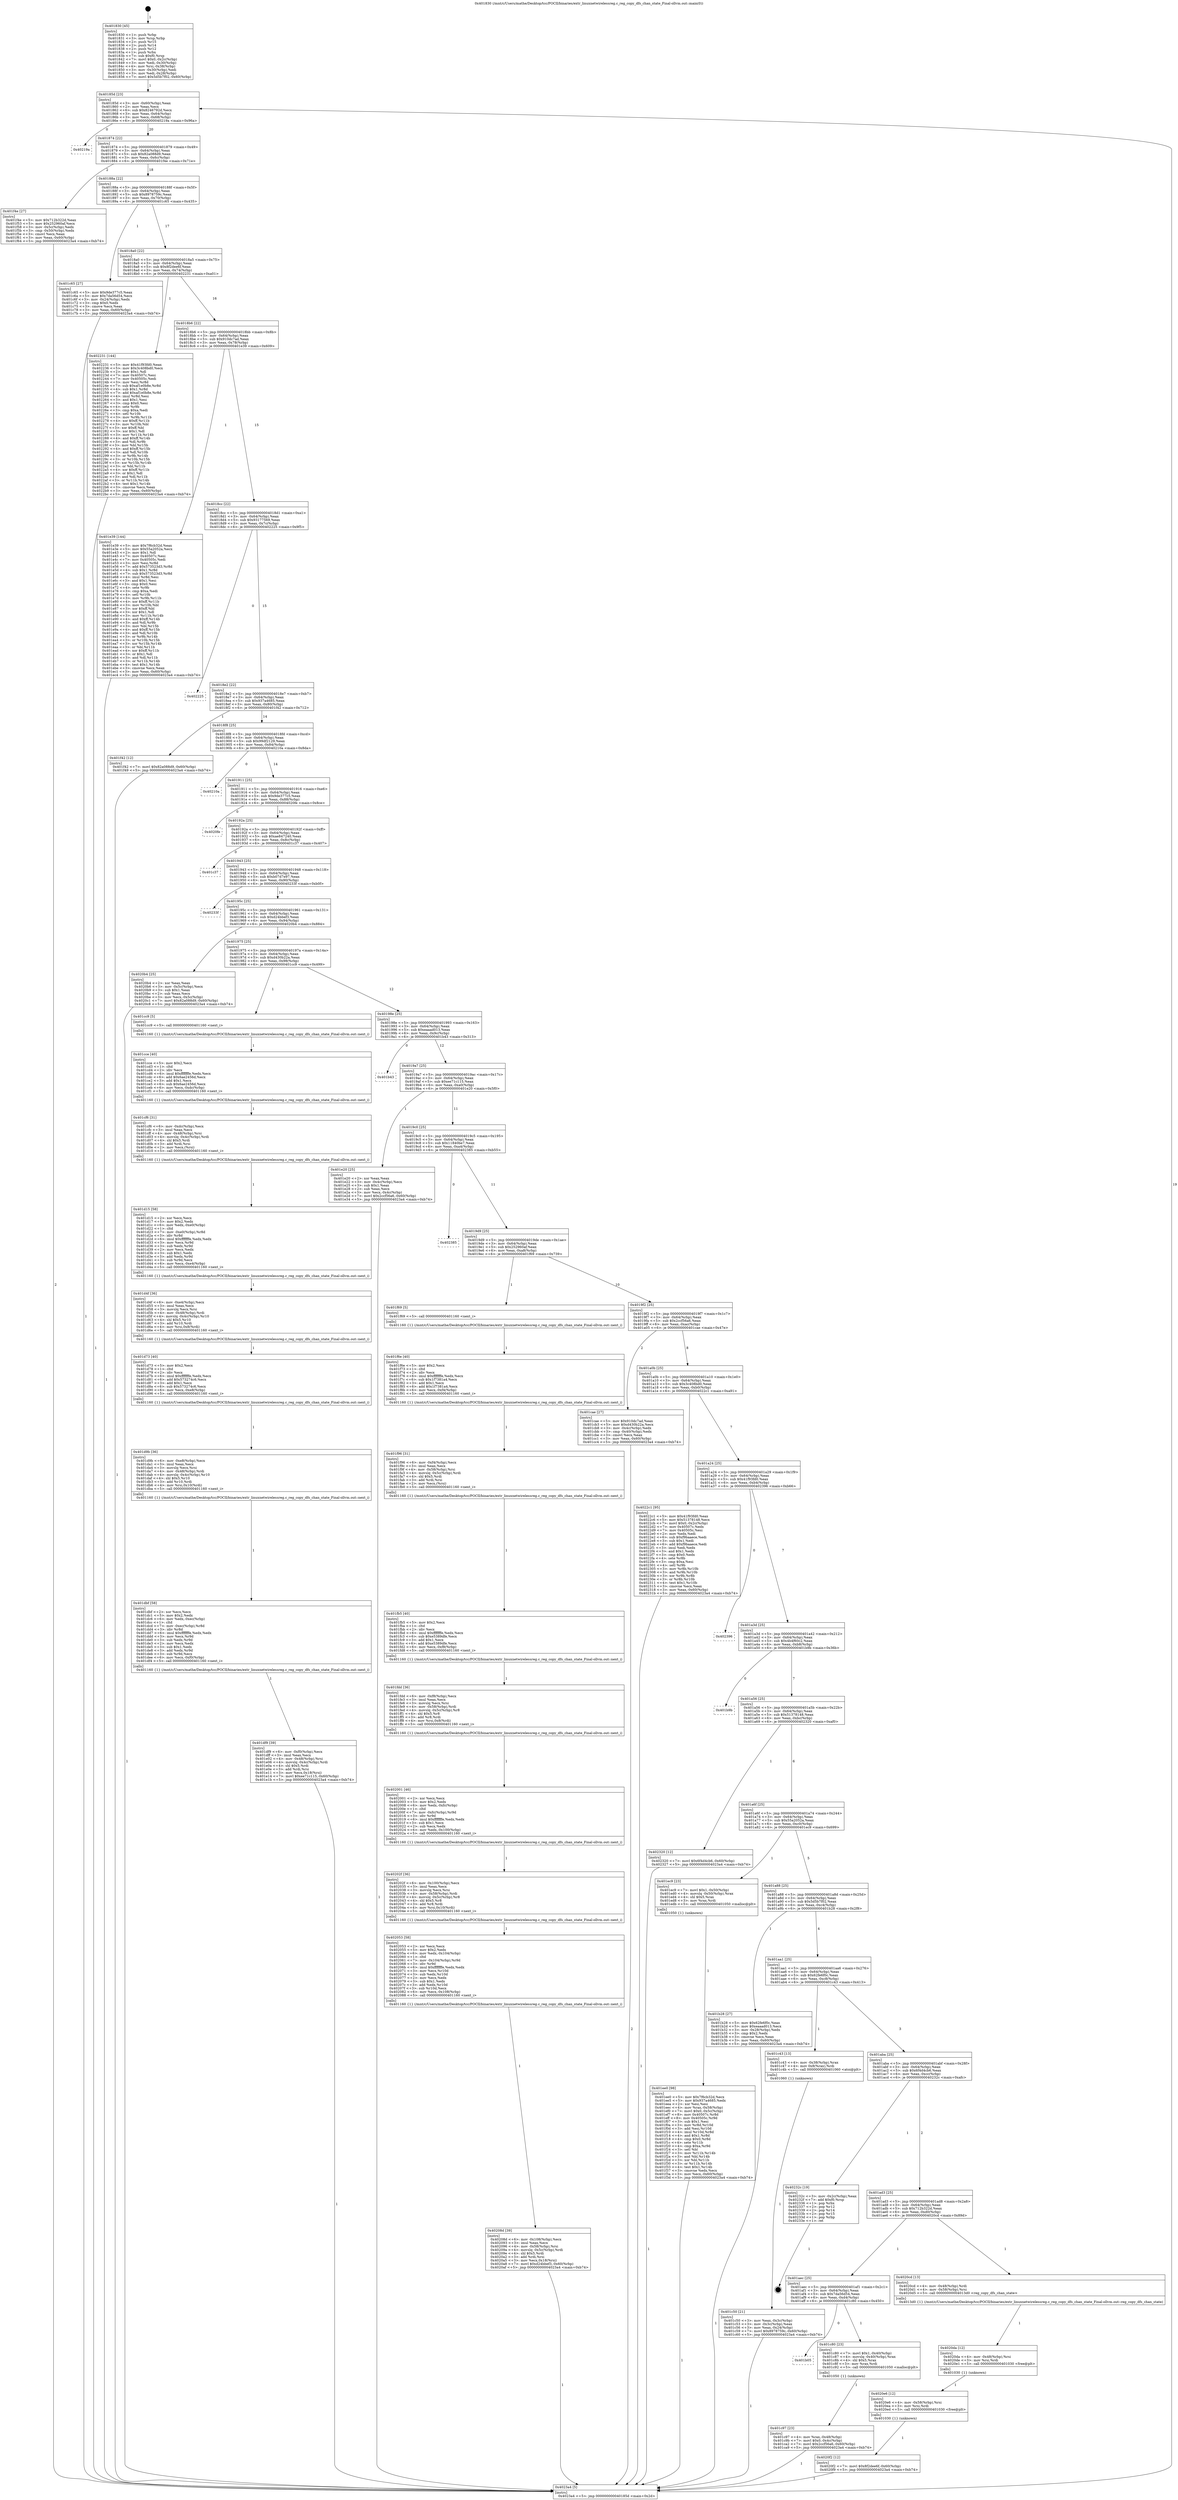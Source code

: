 digraph "0x401830" {
  label = "0x401830 (/mnt/c/Users/mathe/Desktop/tcc/POCII/binaries/extr_linuxnetwirelessreg.c_reg_copy_dfs_chan_state_Final-ollvm.out::main(0))"
  labelloc = "t"
  node[shape=record]

  Entry [label="",width=0.3,height=0.3,shape=circle,fillcolor=black,style=filled]
  "0x40185d" [label="{
     0x40185d [23]\l
     | [instrs]\l
     &nbsp;&nbsp;0x40185d \<+3\>: mov -0x60(%rbp),%eax\l
     &nbsp;&nbsp;0x401860 \<+2\>: mov %eax,%ecx\l
     &nbsp;&nbsp;0x401862 \<+6\>: sub $0x8246792d,%ecx\l
     &nbsp;&nbsp;0x401868 \<+3\>: mov %eax,-0x64(%rbp)\l
     &nbsp;&nbsp;0x40186b \<+3\>: mov %ecx,-0x68(%rbp)\l
     &nbsp;&nbsp;0x40186e \<+6\>: je 000000000040219a \<main+0x96a\>\l
  }"]
  "0x40219a" [label="{
     0x40219a\l
  }", style=dashed]
  "0x401874" [label="{
     0x401874 [22]\l
     | [instrs]\l
     &nbsp;&nbsp;0x401874 \<+5\>: jmp 0000000000401879 \<main+0x49\>\l
     &nbsp;&nbsp;0x401879 \<+3\>: mov -0x64(%rbp),%eax\l
     &nbsp;&nbsp;0x40187c \<+5\>: sub $0x82a088d9,%eax\l
     &nbsp;&nbsp;0x401881 \<+3\>: mov %eax,-0x6c(%rbp)\l
     &nbsp;&nbsp;0x401884 \<+6\>: je 0000000000401f4e \<main+0x71e\>\l
  }"]
  Exit [label="",width=0.3,height=0.3,shape=circle,fillcolor=black,style=filled,peripheries=2]
  "0x401f4e" [label="{
     0x401f4e [27]\l
     | [instrs]\l
     &nbsp;&nbsp;0x401f4e \<+5\>: mov $0x712b322d,%eax\l
     &nbsp;&nbsp;0x401f53 \<+5\>: mov $0x252960af,%ecx\l
     &nbsp;&nbsp;0x401f58 \<+3\>: mov -0x5c(%rbp),%edx\l
     &nbsp;&nbsp;0x401f5b \<+3\>: cmp -0x50(%rbp),%edx\l
     &nbsp;&nbsp;0x401f5e \<+3\>: cmovl %ecx,%eax\l
     &nbsp;&nbsp;0x401f61 \<+3\>: mov %eax,-0x60(%rbp)\l
     &nbsp;&nbsp;0x401f64 \<+5\>: jmp 00000000004023a4 \<main+0xb74\>\l
  }"]
  "0x40188a" [label="{
     0x40188a [22]\l
     | [instrs]\l
     &nbsp;&nbsp;0x40188a \<+5\>: jmp 000000000040188f \<main+0x5f\>\l
     &nbsp;&nbsp;0x40188f \<+3\>: mov -0x64(%rbp),%eax\l
     &nbsp;&nbsp;0x401892 \<+5\>: sub $0x8978759c,%eax\l
     &nbsp;&nbsp;0x401897 \<+3\>: mov %eax,-0x70(%rbp)\l
     &nbsp;&nbsp;0x40189a \<+6\>: je 0000000000401c65 \<main+0x435\>\l
  }"]
  "0x4020f2" [label="{
     0x4020f2 [12]\l
     | [instrs]\l
     &nbsp;&nbsp;0x4020f2 \<+7\>: movl $0x8f2dee6f,-0x60(%rbp)\l
     &nbsp;&nbsp;0x4020f9 \<+5\>: jmp 00000000004023a4 \<main+0xb74\>\l
  }"]
  "0x401c65" [label="{
     0x401c65 [27]\l
     | [instrs]\l
     &nbsp;&nbsp;0x401c65 \<+5\>: mov $0x9de377c5,%eax\l
     &nbsp;&nbsp;0x401c6a \<+5\>: mov $0x7da56d54,%ecx\l
     &nbsp;&nbsp;0x401c6f \<+3\>: mov -0x24(%rbp),%edx\l
     &nbsp;&nbsp;0x401c72 \<+3\>: cmp $0x0,%edx\l
     &nbsp;&nbsp;0x401c75 \<+3\>: cmove %ecx,%eax\l
     &nbsp;&nbsp;0x401c78 \<+3\>: mov %eax,-0x60(%rbp)\l
     &nbsp;&nbsp;0x401c7b \<+5\>: jmp 00000000004023a4 \<main+0xb74\>\l
  }"]
  "0x4018a0" [label="{
     0x4018a0 [22]\l
     | [instrs]\l
     &nbsp;&nbsp;0x4018a0 \<+5\>: jmp 00000000004018a5 \<main+0x75\>\l
     &nbsp;&nbsp;0x4018a5 \<+3\>: mov -0x64(%rbp),%eax\l
     &nbsp;&nbsp;0x4018a8 \<+5\>: sub $0x8f2dee6f,%eax\l
     &nbsp;&nbsp;0x4018ad \<+3\>: mov %eax,-0x74(%rbp)\l
     &nbsp;&nbsp;0x4018b0 \<+6\>: je 0000000000402231 \<main+0xa01\>\l
  }"]
  "0x4020e6" [label="{
     0x4020e6 [12]\l
     | [instrs]\l
     &nbsp;&nbsp;0x4020e6 \<+4\>: mov -0x58(%rbp),%rsi\l
     &nbsp;&nbsp;0x4020ea \<+3\>: mov %rsi,%rdi\l
     &nbsp;&nbsp;0x4020ed \<+5\>: call 0000000000401030 \<free@plt\>\l
     | [calls]\l
     &nbsp;&nbsp;0x401030 \{1\} (unknown)\l
  }"]
  "0x402231" [label="{
     0x402231 [144]\l
     | [instrs]\l
     &nbsp;&nbsp;0x402231 \<+5\>: mov $0x41f93fd0,%eax\l
     &nbsp;&nbsp;0x402236 \<+5\>: mov $0x3c408bd0,%ecx\l
     &nbsp;&nbsp;0x40223b \<+2\>: mov $0x1,%dl\l
     &nbsp;&nbsp;0x40223d \<+7\>: mov 0x40507c,%esi\l
     &nbsp;&nbsp;0x402244 \<+7\>: mov 0x40505c,%edi\l
     &nbsp;&nbsp;0x40224b \<+3\>: mov %esi,%r8d\l
     &nbsp;&nbsp;0x40224e \<+7\>: sub $0xaf1e0b8e,%r8d\l
     &nbsp;&nbsp;0x402255 \<+4\>: sub $0x1,%r8d\l
     &nbsp;&nbsp;0x402259 \<+7\>: add $0xaf1e0b8e,%r8d\l
     &nbsp;&nbsp;0x402260 \<+4\>: imul %r8d,%esi\l
     &nbsp;&nbsp;0x402264 \<+3\>: and $0x1,%esi\l
     &nbsp;&nbsp;0x402267 \<+3\>: cmp $0x0,%esi\l
     &nbsp;&nbsp;0x40226a \<+4\>: sete %r9b\l
     &nbsp;&nbsp;0x40226e \<+3\>: cmp $0xa,%edi\l
     &nbsp;&nbsp;0x402271 \<+4\>: setl %r10b\l
     &nbsp;&nbsp;0x402275 \<+3\>: mov %r9b,%r11b\l
     &nbsp;&nbsp;0x402278 \<+4\>: xor $0xff,%r11b\l
     &nbsp;&nbsp;0x40227c \<+3\>: mov %r10b,%bl\l
     &nbsp;&nbsp;0x40227f \<+3\>: xor $0xff,%bl\l
     &nbsp;&nbsp;0x402282 \<+3\>: xor $0x1,%dl\l
     &nbsp;&nbsp;0x402285 \<+3\>: mov %r11b,%r14b\l
     &nbsp;&nbsp;0x402288 \<+4\>: and $0xff,%r14b\l
     &nbsp;&nbsp;0x40228c \<+3\>: and %dl,%r9b\l
     &nbsp;&nbsp;0x40228f \<+3\>: mov %bl,%r15b\l
     &nbsp;&nbsp;0x402292 \<+4\>: and $0xff,%r15b\l
     &nbsp;&nbsp;0x402296 \<+3\>: and %dl,%r10b\l
     &nbsp;&nbsp;0x402299 \<+3\>: or %r9b,%r14b\l
     &nbsp;&nbsp;0x40229c \<+3\>: or %r10b,%r15b\l
     &nbsp;&nbsp;0x40229f \<+3\>: xor %r15b,%r14b\l
     &nbsp;&nbsp;0x4022a2 \<+3\>: or %bl,%r11b\l
     &nbsp;&nbsp;0x4022a5 \<+4\>: xor $0xff,%r11b\l
     &nbsp;&nbsp;0x4022a9 \<+3\>: or $0x1,%dl\l
     &nbsp;&nbsp;0x4022ac \<+3\>: and %dl,%r11b\l
     &nbsp;&nbsp;0x4022af \<+3\>: or %r11b,%r14b\l
     &nbsp;&nbsp;0x4022b2 \<+4\>: test $0x1,%r14b\l
     &nbsp;&nbsp;0x4022b6 \<+3\>: cmovne %ecx,%eax\l
     &nbsp;&nbsp;0x4022b9 \<+3\>: mov %eax,-0x60(%rbp)\l
     &nbsp;&nbsp;0x4022bc \<+5\>: jmp 00000000004023a4 \<main+0xb74\>\l
  }"]
  "0x4018b6" [label="{
     0x4018b6 [22]\l
     | [instrs]\l
     &nbsp;&nbsp;0x4018b6 \<+5\>: jmp 00000000004018bb \<main+0x8b\>\l
     &nbsp;&nbsp;0x4018bb \<+3\>: mov -0x64(%rbp),%eax\l
     &nbsp;&nbsp;0x4018be \<+5\>: sub $0x910dc7ad,%eax\l
     &nbsp;&nbsp;0x4018c3 \<+3\>: mov %eax,-0x78(%rbp)\l
     &nbsp;&nbsp;0x4018c6 \<+6\>: je 0000000000401e39 \<main+0x609\>\l
  }"]
  "0x4020da" [label="{
     0x4020da [12]\l
     | [instrs]\l
     &nbsp;&nbsp;0x4020da \<+4\>: mov -0x48(%rbp),%rsi\l
     &nbsp;&nbsp;0x4020de \<+3\>: mov %rsi,%rdi\l
     &nbsp;&nbsp;0x4020e1 \<+5\>: call 0000000000401030 \<free@plt\>\l
     | [calls]\l
     &nbsp;&nbsp;0x401030 \{1\} (unknown)\l
  }"]
  "0x401e39" [label="{
     0x401e39 [144]\l
     | [instrs]\l
     &nbsp;&nbsp;0x401e39 \<+5\>: mov $0x7f6cb32d,%eax\l
     &nbsp;&nbsp;0x401e3e \<+5\>: mov $0x55a2052a,%ecx\l
     &nbsp;&nbsp;0x401e43 \<+2\>: mov $0x1,%dl\l
     &nbsp;&nbsp;0x401e45 \<+7\>: mov 0x40507c,%esi\l
     &nbsp;&nbsp;0x401e4c \<+7\>: mov 0x40505c,%edi\l
     &nbsp;&nbsp;0x401e53 \<+3\>: mov %esi,%r8d\l
     &nbsp;&nbsp;0x401e56 \<+7\>: add $0x573523d3,%r8d\l
     &nbsp;&nbsp;0x401e5d \<+4\>: sub $0x1,%r8d\l
     &nbsp;&nbsp;0x401e61 \<+7\>: sub $0x573523d3,%r8d\l
     &nbsp;&nbsp;0x401e68 \<+4\>: imul %r8d,%esi\l
     &nbsp;&nbsp;0x401e6c \<+3\>: and $0x1,%esi\l
     &nbsp;&nbsp;0x401e6f \<+3\>: cmp $0x0,%esi\l
     &nbsp;&nbsp;0x401e72 \<+4\>: sete %r9b\l
     &nbsp;&nbsp;0x401e76 \<+3\>: cmp $0xa,%edi\l
     &nbsp;&nbsp;0x401e79 \<+4\>: setl %r10b\l
     &nbsp;&nbsp;0x401e7d \<+3\>: mov %r9b,%r11b\l
     &nbsp;&nbsp;0x401e80 \<+4\>: xor $0xff,%r11b\l
     &nbsp;&nbsp;0x401e84 \<+3\>: mov %r10b,%bl\l
     &nbsp;&nbsp;0x401e87 \<+3\>: xor $0xff,%bl\l
     &nbsp;&nbsp;0x401e8a \<+3\>: xor $0x1,%dl\l
     &nbsp;&nbsp;0x401e8d \<+3\>: mov %r11b,%r14b\l
     &nbsp;&nbsp;0x401e90 \<+4\>: and $0xff,%r14b\l
     &nbsp;&nbsp;0x401e94 \<+3\>: and %dl,%r9b\l
     &nbsp;&nbsp;0x401e97 \<+3\>: mov %bl,%r15b\l
     &nbsp;&nbsp;0x401e9a \<+4\>: and $0xff,%r15b\l
     &nbsp;&nbsp;0x401e9e \<+3\>: and %dl,%r10b\l
     &nbsp;&nbsp;0x401ea1 \<+3\>: or %r9b,%r14b\l
     &nbsp;&nbsp;0x401ea4 \<+3\>: or %r10b,%r15b\l
     &nbsp;&nbsp;0x401ea7 \<+3\>: xor %r15b,%r14b\l
     &nbsp;&nbsp;0x401eaa \<+3\>: or %bl,%r11b\l
     &nbsp;&nbsp;0x401ead \<+4\>: xor $0xff,%r11b\l
     &nbsp;&nbsp;0x401eb1 \<+3\>: or $0x1,%dl\l
     &nbsp;&nbsp;0x401eb4 \<+3\>: and %dl,%r11b\l
     &nbsp;&nbsp;0x401eb7 \<+3\>: or %r11b,%r14b\l
     &nbsp;&nbsp;0x401eba \<+4\>: test $0x1,%r14b\l
     &nbsp;&nbsp;0x401ebe \<+3\>: cmovne %ecx,%eax\l
     &nbsp;&nbsp;0x401ec1 \<+3\>: mov %eax,-0x60(%rbp)\l
     &nbsp;&nbsp;0x401ec4 \<+5\>: jmp 00000000004023a4 \<main+0xb74\>\l
  }"]
  "0x4018cc" [label="{
     0x4018cc [22]\l
     | [instrs]\l
     &nbsp;&nbsp;0x4018cc \<+5\>: jmp 00000000004018d1 \<main+0xa1\>\l
     &nbsp;&nbsp;0x4018d1 \<+3\>: mov -0x64(%rbp),%eax\l
     &nbsp;&nbsp;0x4018d4 \<+5\>: sub $0x93177569,%eax\l
     &nbsp;&nbsp;0x4018d9 \<+3\>: mov %eax,-0x7c(%rbp)\l
     &nbsp;&nbsp;0x4018dc \<+6\>: je 0000000000402225 \<main+0x9f5\>\l
  }"]
  "0x40208d" [label="{
     0x40208d [39]\l
     | [instrs]\l
     &nbsp;&nbsp;0x40208d \<+6\>: mov -0x108(%rbp),%ecx\l
     &nbsp;&nbsp;0x402093 \<+3\>: imul %eax,%ecx\l
     &nbsp;&nbsp;0x402096 \<+4\>: mov -0x58(%rbp),%rsi\l
     &nbsp;&nbsp;0x40209a \<+4\>: movslq -0x5c(%rbp),%rdi\l
     &nbsp;&nbsp;0x40209e \<+4\>: shl $0x5,%rdi\l
     &nbsp;&nbsp;0x4020a2 \<+3\>: add %rdi,%rsi\l
     &nbsp;&nbsp;0x4020a5 \<+3\>: mov %ecx,0x18(%rsi)\l
     &nbsp;&nbsp;0x4020a8 \<+7\>: movl $0xd24bbef3,-0x60(%rbp)\l
     &nbsp;&nbsp;0x4020af \<+5\>: jmp 00000000004023a4 \<main+0xb74\>\l
  }"]
  "0x402225" [label="{
     0x402225\l
  }", style=dashed]
  "0x4018e2" [label="{
     0x4018e2 [22]\l
     | [instrs]\l
     &nbsp;&nbsp;0x4018e2 \<+5\>: jmp 00000000004018e7 \<main+0xb7\>\l
     &nbsp;&nbsp;0x4018e7 \<+3\>: mov -0x64(%rbp),%eax\l
     &nbsp;&nbsp;0x4018ea \<+5\>: sub $0x937a4685,%eax\l
     &nbsp;&nbsp;0x4018ef \<+3\>: mov %eax,-0x80(%rbp)\l
     &nbsp;&nbsp;0x4018f2 \<+6\>: je 0000000000401f42 \<main+0x712\>\l
  }"]
  "0x402053" [label="{
     0x402053 [58]\l
     | [instrs]\l
     &nbsp;&nbsp;0x402053 \<+2\>: xor %ecx,%ecx\l
     &nbsp;&nbsp;0x402055 \<+5\>: mov $0x2,%edx\l
     &nbsp;&nbsp;0x40205a \<+6\>: mov %edx,-0x104(%rbp)\l
     &nbsp;&nbsp;0x402060 \<+1\>: cltd\l
     &nbsp;&nbsp;0x402061 \<+7\>: mov -0x104(%rbp),%r9d\l
     &nbsp;&nbsp;0x402068 \<+3\>: idiv %r9d\l
     &nbsp;&nbsp;0x40206b \<+6\>: imul $0xfffffffe,%edx,%edx\l
     &nbsp;&nbsp;0x402071 \<+3\>: mov %ecx,%r10d\l
     &nbsp;&nbsp;0x402074 \<+3\>: sub %edx,%r10d\l
     &nbsp;&nbsp;0x402077 \<+2\>: mov %ecx,%edx\l
     &nbsp;&nbsp;0x402079 \<+3\>: sub $0x1,%edx\l
     &nbsp;&nbsp;0x40207c \<+3\>: add %edx,%r10d\l
     &nbsp;&nbsp;0x40207f \<+3\>: sub %r10d,%ecx\l
     &nbsp;&nbsp;0x402082 \<+6\>: mov %ecx,-0x108(%rbp)\l
     &nbsp;&nbsp;0x402088 \<+5\>: call 0000000000401160 \<next_i\>\l
     | [calls]\l
     &nbsp;&nbsp;0x401160 \{1\} (/mnt/c/Users/mathe/Desktop/tcc/POCII/binaries/extr_linuxnetwirelessreg.c_reg_copy_dfs_chan_state_Final-ollvm.out::next_i)\l
  }"]
  "0x401f42" [label="{
     0x401f42 [12]\l
     | [instrs]\l
     &nbsp;&nbsp;0x401f42 \<+7\>: movl $0x82a088d9,-0x60(%rbp)\l
     &nbsp;&nbsp;0x401f49 \<+5\>: jmp 00000000004023a4 \<main+0xb74\>\l
  }"]
  "0x4018f8" [label="{
     0x4018f8 [25]\l
     | [instrs]\l
     &nbsp;&nbsp;0x4018f8 \<+5\>: jmp 00000000004018fd \<main+0xcd\>\l
     &nbsp;&nbsp;0x4018fd \<+3\>: mov -0x64(%rbp),%eax\l
     &nbsp;&nbsp;0x401900 \<+5\>: sub $0x99df2129,%eax\l
     &nbsp;&nbsp;0x401905 \<+6\>: mov %eax,-0x84(%rbp)\l
     &nbsp;&nbsp;0x40190b \<+6\>: je 000000000040210a \<main+0x8da\>\l
  }"]
  "0x40202f" [label="{
     0x40202f [36]\l
     | [instrs]\l
     &nbsp;&nbsp;0x40202f \<+6\>: mov -0x100(%rbp),%ecx\l
     &nbsp;&nbsp;0x402035 \<+3\>: imul %eax,%ecx\l
     &nbsp;&nbsp;0x402038 \<+3\>: movslq %ecx,%rsi\l
     &nbsp;&nbsp;0x40203b \<+4\>: mov -0x58(%rbp),%rdi\l
     &nbsp;&nbsp;0x40203f \<+4\>: movslq -0x5c(%rbp),%r8\l
     &nbsp;&nbsp;0x402043 \<+4\>: shl $0x5,%r8\l
     &nbsp;&nbsp;0x402047 \<+3\>: add %r8,%rdi\l
     &nbsp;&nbsp;0x40204a \<+4\>: mov %rsi,0x10(%rdi)\l
     &nbsp;&nbsp;0x40204e \<+5\>: call 0000000000401160 \<next_i\>\l
     | [calls]\l
     &nbsp;&nbsp;0x401160 \{1\} (/mnt/c/Users/mathe/Desktop/tcc/POCII/binaries/extr_linuxnetwirelessreg.c_reg_copy_dfs_chan_state_Final-ollvm.out::next_i)\l
  }"]
  "0x40210a" [label="{
     0x40210a\l
  }", style=dashed]
  "0x401911" [label="{
     0x401911 [25]\l
     | [instrs]\l
     &nbsp;&nbsp;0x401911 \<+5\>: jmp 0000000000401916 \<main+0xe6\>\l
     &nbsp;&nbsp;0x401916 \<+3\>: mov -0x64(%rbp),%eax\l
     &nbsp;&nbsp;0x401919 \<+5\>: sub $0x9de377c5,%eax\l
     &nbsp;&nbsp;0x40191e \<+6\>: mov %eax,-0x88(%rbp)\l
     &nbsp;&nbsp;0x401924 \<+6\>: je 00000000004020fe \<main+0x8ce\>\l
  }"]
  "0x402001" [label="{
     0x402001 [46]\l
     | [instrs]\l
     &nbsp;&nbsp;0x402001 \<+2\>: xor %ecx,%ecx\l
     &nbsp;&nbsp;0x402003 \<+5\>: mov $0x2,%edx\l
     &nbsp;&nbsp;0x402008 \<+6\>: mov %edx,-0xfc(%rbp)\l
     &nbsp;&nbsp;0x40200e \<+1\>: cltd\l
     &nbsp;&nbsp;0x40200f \<+7\>: mov -0xfc(%rbp),%r9d\l
     &nbsp;&nbsp;0x402016 \<+3\>: idiv %r9d\l
     &nbsp;&nbsp;0x402019 \<+6\>: imul $0xfffffffe,%edx,%edx\l
     &nbsp;&nbsp;0x40201f \<+3\>: sub $0x1,%ecx\l
     &nbsp;&nbsp;0x402022 \<+2\>: sub %ecx,%edx\l
     &nbsp;&nbsp;0x402024 \<+6\>: mov %edx,-0x100(%rbp)\l
     &nbsp;&nbsp;0x40202a \<+5\>: call 0000000000401160 \<next_i\>\l
     | [calls]\l
     &nbsp;&nbsp;0x401160 \{1\} (/mnt/c/Users/mathe/Desktop/tcc/POCII/binaries/extr_linuxnetwirelessreg.c_reg_copy_dfs_chan_state_Final-ollvm.out::next_i)\l
  }"]
  "0x4020fe" [label="{
     0x4020fe\l
  }", style=dashed]
  "0x40192a" [label="{
     0x40192a [25]\l
     | [instrs]\l
     &nbsp;&nbsp;0x40192a \<+5\>: jmp 000000000040192f \<main+0xff\>\l
     &nbsp;&nbsp;0x40192f \<+3\>: mov -0x64(%rbp),%eax\l
     &nbsp;&nbsp;0x401932 \<+5\>: sub $0xae847240,%eax\l
     &nbsp;&nbsp;0x401937 \<+6\>: mov %eax,-0x8c(%rbp)\l
     &nbsp;&nbsp;0x40193d \<+6\>: je 0000000000401c37 \<main+0x407\>\l
  }"]
  "0x401fdd" [label="{
     0x401fdd [36]\l
     | [instrs]\l
     &nbsp;&nbsp;0x401fdd \<+6\>: mov -0xf8(%rbp),%ecx\l
     &nbsp;&nbsp;0x401fe3 \<+3\>: imul %eax,%ecx\l
     &nbsp;&nbsp;0x401fe6 \<+3\>: movslq %ecx,%rsi\l
     &nbsp;&nbsp;0x401fe9 \<+4\>: mov -0x58(%rbp),%rdi\l
     &nbsp;&nbsp;0x401fed \<+4\>: movslq -0x5c(%rbp),%r8\l
     &nbsp;&nbsp;0x401ff1 \<+4\>: shl $0x5,%r8\l
     &nbsp;&nbsp;0x401ff5 \<+3\>: add %r8,%rdi\l
     &nbsp;&nbsp;0x401ff8 \<+4\>: mov %rsi,0x8(%rdi)\l
     &nbsp;&nbsp;0x401ffc \<+5\>: call 0000000000401160 \<next_i\>\l
     | [calls]\l
     &nbsp;&nbsp;0x401160 \{1\} (/mnt/c/Users/mathe/Desktop/tcc/POCII/binaries/extr_linuxnetwirelessreg.c_reg_copy_dfs_chan_state_Final-ollvm.out::next_i)\l
  }"]
  "0x401c37" [label="{
     0x401c37\l
  }", style=dashed]
  "0x401943" [label="{
     0x401943 [25]\l
     | [instrs]\l
     &nbsp;&nbsp;0x401943 \<+5\>: jmp 0000000000401948 \<main+0x118\>\l
     &nbsp;&nbsp;0x401948 \<+3\>: mov -0x64(%rbp),%eax\l
     &nbsp;&nbsp;0x40194b \<+5\>: sub $0xb07d7e97,%eax\l
     &nbsp;&nbsp;0x401950 \<+6\>: mov %eax,-0x90(%rbp)\l
     &nbsp;&nbsp;0x401956 \<+6\>: je 000000000040233f \<main+0xb0f\>\l
  }"]
  "0x401fb5" [label="{
     0x401fb5 [40]\l
     | [instrs]\l
     &nbsp;&nbsp;0x401fb5 \<+5\>: mov $0x2,%ecx\l
     &nbsp;&nbsp;0x401fba \<+1\>: cltd\l
     &nbsp;&nbsp;0x401fbb \<+2\>: idiv %ecx\l
     &nbsp;&nbsp;0x401fbd \<+6\>: imul $0xfffffffe,%edx,%ecx\l
     &nbsp;&nbsp;0x401fc3 \<+6\>: sub $0xe5389dfe,%ecx\l
     &nbsp;&nbsp;0x401fc9 \<+3\>: add $0x1,%ecx\l
     &nbsp;&nbsp;0x401fcc \<+6\>: add $0xe5389dfe,%ecx\l
     &nbsp;&nbsp;0x401fd2 \<+6\>: mov %ecx,-0xf8(%rbp)\l
     &nbsp;&nbsp;0x401fd8 \<+5\>: call 0000000000401160 \<next_i\>\l
     | [calls]\l
     &nbsp;&nbsp;0x401160 \{1\} (/mnt/c/Users/mathe/Desktop/tcc/POCII/binaries/extr_linuxnetwirelessreg.c_reg_copy_dfs_chan_state_Final-ollvm.out::next_i)\l
  }"]
  "0x40233f" [label="{
     0x40233f\l
  }", style=dashed]
  "0x40195c" [label="{
     0x40195c [25]\l
     | [instrs]\l
     &nbsp;&nbsp;0x40195c \<+5\>: jmp 0000000000401961 \<main+0x131\>\l
     &nbsp;&nbsp;0x401961 \<+3\>: mov -0x64(%rbp),%eax\l
     &nbsp;&nbsp;0x401964 \<+5\>: sub $0xd24bbef3,%eax\l
     &nbsp;&nbsp;0x401969 \<+6\>: mov %eax,-0x94(%rbp)\l
     &nbsp;&nbsp;0x40196f \<+6\>: je 00000000004020b4 \<main+0x884\>\l
  }"]
  "0x401f96" [label="{
     0x401f96 [31]\l
     | [instrs]\l
     &nbsp;&nbsp;0x401f96 \<+6\>: mov -0xf4(%rbp),%ecx\l
     &nbsp;&nbsp;0x401f9c \<+3\>: imul %eax,%ecx\l
     &nbsp;&nbsp;0x401f9f \<+4\>: mov -0x58(%rbp),%rsi\l
     &nbsp;&nbsp;0x401fa3 \<+4\>: movslq -0x5c(%rbp),%rdi\l
     &nbsp;&nbsp;0x401fa7 \<+4\>: shl $0x5,%rdi\l
     &nbsp;&nbsp;0x401fab \<+3\>: add %rdi,%rsi\l
     &nbsp;&nbsp;0x401fae \<+2\>: mov %ecx,(%rsi)\l
     &nbsp;&nbsp;0x401fb0 \<+5\>: call 0000000000401160 \<next_i\>\l
     | [calls]\l
     &nbsp;&nbsp;0x401160 \{1\} (/mnt/c/Users/mathe/Desktop/tcc/POCII/binaries/extr_linuxnetwirelessreg.c_reg_copy_dfs_chan_state_Final-ollvm.out::next_i)\l
  }"]
  "0x4020b4" [label="{
     0x4020b4 [25]\l
     | [instrs]\l
     &nbsp;&nbsp;0x4020b4 \<+2\>: xor %eax,%eax\l
     &nbsp;&nbsp;0x4020b6 \<+3\>: mov -0x5c(%rbp),%ecx\l
     &nbsp;&nbsp;0x4020b9 \<+3\>: sub $0x1,%eax\l
     &nbsp;&nbsp;0x4020bc \<+2\>: sub %eax,%ecx\l
     &nbsp;&nbsp;0x4020be \<+3\>: mov %ecx,-0x5c(%rbp)\l
     &nbsp;&nbsp;0x4020c1 \<+7\>: movl $0x82a088d9,-0x60(%rbp)\l
     &nbsp;&nbsp;0x4020c8 \<+5\>: jmp 00000000004023a4 \<main+0xb74\>\l
  }"]
  "0x401975" [label="{
     0x401975 [25]\l
     | [instrs]\l
     &nbsp;&nbsp;0x401975 \<+5\>: jmp 000000000040197a \<main+0x14a\>\l
     &nbsp;&nbsp;0x40197a \<+3\>: mov -0x64(%rbp),%eax\l
     &nbsp;&nbsp;0x40197d \<+5\>: sub $0xd430b22a,%eax\l
     &nbsp;&nbsp;0x401982 \<+6\>: mov %eax,-0x98(%rbp)\l
     &nbsp;&nbsp;0x401988 \<+6\>: je 0000000000401cc9 \<main+0x499\>\l
  }"]
  "0x401f6e" [label="{
     0x401f6e [40]\l
     | [instrs]\l
     &nbsp;&nbsp;0x401f6e \<+5\>: mov $0x2,%ecx\l
     &nbsp;&nbsp;0x401f73 \<+1\>: cltd\l
     &nbsp;&nbsp;0x401f74 \<+2\>: idiv %ecx\l
     &nbsp;&nbsp;0x401f76 \<+6\>: imul $0xfffffffe,%edx,%ecx\l
     &nbsp;&nbsp;0x401f7c \<+6\>: sub $0x1f7381a4,%ecx\l
     &nbsp;&nbsp;0x401f82 \<+3\>: add $0x1,%ecx\l
     &nbsp;&nbsp;0x401f85 \<+6\>: add $0x1f7381a4,%ecx\l
     &nbsp;&nbsp;0x401f8b \<+6\>: mov %ecx,-0xf4(%rbp)\l
     &nbsp;&nbsp;0x401f91 \<+5\>: call 0000000000401160 \<next_i\>\l
     | [calls]\l
     &nbsp;&nbsp;0x401160 \{1\} (/mnt/c/Users/mathe/Desktop/tcc/POCII/binaries/extr_linuxnetwirelessreg.c_reg_copy_dfs_chan_state_Final-ollvm.out::next_i)\l
  }"]
  "0x401cc9" [label="{
     0x401cc9 [5]\l
     | [instrs]\l
     &nbsp;&nbsp;0x401cc9 \<+5\>: call 0000000000401160 \<next_i\>\l
     | [calls]\l
     &nbsp;&nbsp;0x401160 \{1\} (/mnt/c/Users/mathe/Desktop/tcc/POCII/binaries/extr_linuxnetwirelessreg.c_reg_copy_dfs_chan_state_Final-ollvm.out::next_i)\l
  }"]
  "0x40198e" [label="{
     0x40198e [25]\l
     | [instrs]\l
     &nbsp;&nbsp;0x40198e \<+5\>: jmp 0000000000401993 \<main+0x163\>\l
     &nbsp;&nbsp;0x401993 \<+3\>: mov -0x64(%rbp),%eax\l
     &nbsp;&nbsp;0x401996 \<+5\>: sub $0xeaaad013,%eax\l
     &nbsp;&nbsp;0x40199b \<+6\>: mov %eax,-0x9c(%rbp)\l
     &nbsp;&nbsp;0x4019a1 \<+6\>: je 0000000000401b43 \<main+0x313\>\l
  }"]
  "0x401ee0" [label="{
     0x401ee0 [98]\l
     | [instrs]\l
     &nbsp;&nbsp;0x401ee0 \<+5\>: mov $0x7f6cb32d,%ecx\l
     &nbsp;&nbsp;0x401ee5 \<+5\>: mov $0x937a4685,%edx\l
     &nbsp;&nbsp;0x401eea \<+2\>: xor %esi,%esi\l
     &nbsp;&nbsp;0x401eec \<+4\>: mov %rax,-0x58(%rbp)\l
     &nbsp;&nbsp;0x401ef0 \<+7\>: movl $0x0,-0x5c(%rbp)\l
     &nbsp;&nbsp;0x401ef7 \<+8\>: mov 0x40507c,%r8d\l
     &nbsp;&nbsp;0x401eff \<+8\>: mov 0x40505c,%r9d\l
     &nbsp;&nbsp;0x401f07 \<+3\>: sub $0x1,%esi\l
     &nbsp;&nbsp;0x401f0a \<+3\>: mov %r8d,%r10d\l
     &nbsp;&nbsp;0x401f0d \<+3\>: add %esi,%r10d\l
     &nbsp;&nbsp;0x401f10 \<+4\>: imul %r10d,%r8d\l
     &nbsp;&nbsp;0x401f14 \<+4\>: and $0x1,%r8d\l
     &nbsp;&nbsp;0x401f18 \<+4\>: cmp $0x0,%r8d\l
     &nbsp;&nbsp;0x401f1c \<+4\>: sete %r11b\l
     &nbsp;&nbsp;0x401f20 \<+4\>: cmp $0xa,%r9d\l
     &nbsp;&nbsp;0x401f24 \<+3\>: setl %bl\l
     &nbsp;&nbsp;0x401f27 \<+3\>: mov %r11b,%r14b\l
     &nbsp;&nbsp;0x401f2a \<+3\>: and %bl,%r14b\l
     &nbsp;&nbsp;0x401f2d \<+3\>: xor %bl,%r11b\l
     &nbsp;&nbsp;0x401f30 \<+3\>: or %r11b,%r14b\l
     &nbsp;&nbsp;0x401f33 \<+4\>: test $0x1,%r14b\l
     &nbsp;&nbsp;0x401f37 \<+3\>: cmovne %edx,%ecx\l
     &nbsp;&nbsp;0x401f3a \<+3\>: mov %ecx,-0x60(%rbp)\l
     &nbsp;&nbsp;0x401f3d \<+5\>: jmp 00000000004023a4 \<main+0xb74\>\l
  }"]
  "0x401b43" [label="{
     0x401b43\l
  }", style=dashed]
  "0x4019a7" [label="{
     0x4019a7 [25]\l
     | [instrs]\l
     &nbsp;&nbsp;0x4019a7 \<+5\>: jmp 00000000004019ac \<main+0x17c\>\l
     &nbsp;&nbsp;0x4019ac \<+3\>: mov -0x64(%rbp),%eax\l
     &nbsp;&nbsp;0x4019af \<+5\>: sub $0xee71c115,%eax\l
     &nbsp;&nbsp;0x4019b4 \<+6\>: mov %eax,-0xa0(%rbp)\l
     &nbsp;&nbsp;0x4019ba \<+6\>: je 0000000000401e20 \<main+0x5f0\>\l
  }"]
  "0x401df9" [label="{
     0x401df9 [39]\l
     | [instrs]\l
     &nbsp;&nbsp;0x401df9 \<+6\>: mov -0xf0(%rbp),%ecx\l
     &nbsp;&nbsp;0x401dff \<+3\>: imul %eax,%ecx\l
     &nbsp;&nbsp;0x401e02 \<+4\>: mov -0x48(%rbp),%rsi\l
     &nbsp;&nbsp;0x401e06 \<+4\>: movslq -0x4c(%rbp),%rdi\l
     &nbsp;&nbsp;0x401e0a \<+4\>: shl $0x5,%rdi\l
     &nbsp;&nbsp;0x401e0e \<+3\>: add %rdi,%rsi\l
     &nbsp;&nbsp;0x401e11 \<+3\>: mov %ecx,0x18(%rsi)\l
     &nbsp;&nbsp;0x401e14 \<+7\>: movl $0xee71c115,-0x60(%rbp)\l
     &nbsp;&nbsp;0x401e1b \<+5\>: jmp 00000000004023a4 \<main+0xb74\>\l
  }"]
  "0x401e20" [label="{
     0x401e20 [25]\l
     | [instrs]\l
     &nbsp;&nbsp;0x401e20 \<+2\>: xor %eax,%eax\l
     &nbsp;&nbsp;0x401e22 \<+3\>: mov -0x4c(%rbp),%ecx\l
     &nbsp;&nbsp;0x401e25 \<+3\>: sub $0x1,%eax\l
     &nbsp;&nbsp;0x401e28 \<+2\>: sub %eax,%ecx\l
     &nbsp;&nbsp;0x401e2a \<+3\>: mov %ecx,-0x4c(%rbp)\l
     &nbsp;&nbsp;0x401e2d \<+7\>: movl $0x2ccf56a6,-0x60(%rbp)\l
     &nbsp;&nbsp;0x401e34 \<+5\>: jmp 00000000004023a4 \<main+0xb74\>\l
  }"]
  "0x4019c0" [label="{
     0x4019c0 [25]\l
     | [instrs]\l
     &nbsp;&nbsp;0x4019c0 \<+5\>: jmp 00000000004019c5 \<main+0x195\>\l
     &nbsp;&nbsp;0x4019c5 \<+3\>: mov -0x64(%rbp),%eax\l
     &nbsp;&nbsp;0x4019c8 \<+5\>: sub $0x11840be7,%eax\l
     &nbsp;&nbsp;0x4019cd \<+6\>: mov %eax,-0xa4(%rbp)\l
     &nbsp;&nbsp;0x4019d3 \<+6\>: je 0000000000402385 \<main+0xb55\>\l
  }"]
  "0x401dbf" [label="{
     0x401dbf [58]\l
     | [instrs]\l
     &nbsp;&nbsp;0x401dbf \<+2\>: xor %ecx,%ecx\l
     &nbsp;&nbsp;0x401dc1 \<+5\>: mov $0x2,%edx\l
     &nbsp;&nbsp;0x401dc6 \<+6\>: mov %edx,-0xec(%rbp)\l
     &nbsp;&nbsp;0x401dcc \<+1\>: cltd\l
     &nbsp;&nbsp;0x401dcd \<+7\>: mov -0xec(%rbp),%r8d\l
     &nbsp;&nbsp;0x401dd4 \<+3\>: idiv %r8d\l
     &nbsp;&nbsp;0x401dd7 \<+6\>: imul $0xfffffffe,%edx,%edx\l
     &nbsp;&nbsp;0x401ddd \<+3\>: mov %ecx,%r9d\l
     &nbsp;&nbsp;0x401de0 \<+3\>: sub %edx,%r9d\l
     &nbsp;&nbsp;0x401de3 \<+2\>: mov %ecx,%edx\l
     &nbsp;&nbsp;0x401de5 \<+3\>: sub $0x1,%edx\l
     &nbsp;&nbsp;0x401de8 \<+3\>: add %edx,%r9d\l
     &nbsp;&nbsp;0x401deb \<+3\>: sub %r9d,%ecx\l
     &nbsp;&nbsp;0x401dee \<+6\>: mov %ecx,-0xf0(%rbp)\l
     &nbsp;&nbsp;0x401df4 \<+5\>: call 0000000000401160 \<next_i\>\l
     | [calls]\l
     &nbsp;&nbsp;0x401160 \{1\} (/mnt/c/Users/mathe/Desktop/tcc/POCII/binaries/extr_linuxnetwirelessreg.c_reg_copy_dfs_chan_state_Final-ollvm.out::next_i)\l
  }"]
  "0x402385" [label="{
     0x402385\l
  }", style=dashed]
  "0x4019d9" [label="{
     0x4019d9 [25]\l
     | [instrs]\l
     &nbsp;&nbsp;0x4019d9 \<+5\>: jmp 00000000004019de \<main+0x1ae\>\l
     &nbsp;&nbsp;0x4019de \<+3\>: mov -0x64(%rbp),%eax\l
     &nbsp;&nbsp;0x4019e1 \<+5\>: sub $0x252960af,%eax\l
     &nbsp;&nbsp;0x4019e6 \<+6\>: mov %eax,-0xa8(%rbp)\l
     &nbsp;&nbsp;0x4019ec \<+6\>: je 0000000000401f69 \<main+0x739\>\l
  }"]
  "0x401d9b" [label="{
     0x401d9b [36]\l
     | [instrs]\l
     &nbsp;&nbsp;0x401d9b \<+6\>: mov -0xe8(%rbp),%ecx\l
     &nbsp;&nbsp;0x401da1 \<+3\>: imul %eax,%ecx\l
     &nbsp;&nbsp;0x401da4 \<+3\>: movslq %ecx,%rsi\l
     &nbsp;&nbsp;0x401da7 \<+4\>: mov -0x48(%rbp),%rdi\l
     &nbsp;&nbsp;0x401dab \<+4\>: movslq -0x4c(%rbp),%r10\l
     &nbsp;&nbsp;0x401daf \<+4\>: shl $0x5,%r10\l
     &nbsp;&nbsp;0x401db3 \<+3\>: add %r10,%rdi\l
     &nbsp;&nbsp;0x401db6 \<+4\>: mov %rsi,0x10(%rdi)\l
     &nbsp;&nbsp;0x401dba \<+5\>: call 0000000000401160 \<next_i\>\l
     | [calls]\l
     &nbsp;&nbsp;0x401160 \{1\} (/mnt/c/Users/mathe/Desktop/tcc/POCII/binaries/extr_linuxnetwirelessreg.c_reg_copy_dfs_chan_state_Final-ollvm.out::next_i)\l
  }"]
  "0x401f69" [label="{
     0x401f69 [5]\l
     | [instrs]\l
     &nbsp;&nbsp;0x401f69 \<+5\>: call 0000000000401160 \<next_i\>\l
     | [calls]\l
     &nbsp;&nbsp;0x401160 \{1\} (/mnt/c/Users/mathe/Desktop/tcc/POCII/binaries/extr_linuxnetwirelessreg.c_reg_copy_dfs_chan_state_Final-ollvm.out::next_i)\l
  }"]
  "0x4019f2" [label="{
     0x4019f2 [25]\l
     | [instrs]\l
     &nbsp;&nbsp;0x4019f2 \<+5\>: jmp 00000000004019f7 \<main+0x1c7\>\l
     &nbsp;&nbsp;0x4019f7 \<+3\>: mov -0x64(%rbp),%eax\l
     &nbsp;&nbsp;0x4019fa \<+5\>: sub $0x2ccf56a6,%eax\l
     &nbsp;&nbsp;0x4019ff \<+6\>: mov %eax,-0xac(%rbp)\l
     &nbsp;&nbsp;0x401a05 \<+6\>: je 0000000000401cae \<main+0x47e\>\l
  }"]
  "0x401d73" [label="{
     0x401d73 [40]\l
     | [instrs]\l
     &nbsp;&nbsp;0x401d73 \<+5\>: mov $0x2,%ecx\l
     &nbsp;&nbsp;0x401d78 \<+1\>: cltd\l
     &nbsp;&nbsp;0x401d79 \<+2\>: idiv %ecx\l
     &nbsp;&nbsp;0x401d7b \<+6\>: imul $0xfffffffe,%edx,%ecx\l
     &nbsp;&nbsp;0x401d81 \<+6\>: add $0x573274c6,%ecx\l
     &nbsp;&nbsp;0x401d87 \<+3\>: add $0x1,%ecx\l
     &nbsp;&nbsp;0x401d8a \<+6\>: sub $0x573274c6,%ecx\l
     &nbsp;&nbsp;0x401d90 \<+6\>: mov %ecx,-0xe8(%rbp)\l
     &nbsp;&nbsp;0x401d96 \<+5\>: call 0000000000401160 \<next_i\>\l
     | [calls]\l
     &nbsp;&nbsp;0x401160 \{1\} (/mnt/c/Users/mathe/Desktop/tcc/POCII/binaries/extr_linuxnetwirelessreg.c_reg_copy_dfs_chan_state_Final-ollvm.out::next_i)\l
  }"]
  "0x401cae" [label="{
     0x401cae [27]\l
     | [instrs]\l
     &nbsp;&nbsp;0x401cae \<+5\>: mov $0x910dc7ad,%eax\l
     &nbsp;&nbsp;0x401cb3 \<+5\>: mov $0xd430b22a,%ecx\l
     &nbsp;&nbsp;0x401cb8 \<+3\>: mov -0x4c(%rbp),%edx\l
     &nbsp;&nbsp;0x401cbb \<+3\>: cmp -0x40(%rbp),%edx\l
     &nbsp;&nbsp;0x401cbe \<+3\>: cmovl %ecx,%eax\l
     &nbsp;&nbsp;0x401cc1 \<+3\>: mov %eax,-0x60(%rbp)\l
     &nbsp;&nbsp;0x401cc4 \<+5\>: jmp 00000000004023a4 \<main+0xb74\>\l
  }"]
  "0x401a0b" [label="{
     0x401a0b [25]\l
     | [instrs]\l
     &nbsp;&nbsp;0x401a0b \<+5\>: jmp 0000000000401a10 \<main+0x1e0\>\l
     &nbsp;&nbsp;0x401a10 \<+3\>: mov -0x64(%rbp),%eax\l
     &nbsp;&nbsp;0x401a13 \<+5\>: sub $0x3c408bd0,%eax\l
     &nbsp;&nbsp;0x401a18 \<+6\>: mov %eax,-0xb0(%rbp)\l
     &nbsp;&nbsp;0x401a1e \<+6\>: je 00000000004022c1 \<main+0xa91\>\l
  }"]
  "0x401d4f" [label="{
     0x401d4f [36]\l
     | [instrs]\l
     &nbsp;&nbsp;0x401d4f \<+6\>: mov -0xe4(%rbp),%ecx\l
     &nbsp;&nbsp;0x401d55 \<+3\>: imul %eax,%ecx\l
     &nbsp;&nbsp;0x401d58 \<+3\>: movslq %ecx,%rsi\l
     &nbsp;&nbsp;0x401d5b \<+4\>: mov -0x48(%rbp),%rdi\l
     &nbsp;&nbsp;0x401d5f \<+4\>: movslq -0x4c(%rbp),%r10\l
     &nbsp;&nbsp;0x401d63 \<+4\>: shl $0x5,%r10\l
     &nbsp;&nbsp;0x401d67 \<+3\>: add %r10,%rdi\l
     &nbsp;&nbsp;0x401d6a \<+4\>: mov %rsi,0x8(%rdi)\l
     &nbsp;&nbsp;0x401d6e \<+5\>: call 0000000000401160 \<next_i\>\l
     | [calls]\l
     &nbsp;&nbsp;0x401160 \{1\} (/mnt/c/Users/mathe/Desktop/tcc/POCII/binaries/extr_linuxnetwirelessreg.c_reg_copy_dfs_chan_state_Final-ollvm.out::next_i)\l
  }"]
  "0x4022c1" [label="{
     0x4022c1 [95]\l
     | [instrs]\l
     &nbsp;&nbsp;0x4022c1 \<+5\>: mov $0x41f93fd0,%eax\l
     &nbsp;&nbsp;0x4022c6 \<+5\>: mov $0x51378148,%ecx\l
     &nbsp;&nbsp;0x4022cb \<+7\>: movl $0x0,-0x2c(%rbp)\l
     &nbsp;&nbsp;0x4022d2 \<+7\>: mov 0x40507c,%edx\l
     &nbsp;&nbsp;0x4022d9 \<+7\>: mov 0x40505c,%esi\l
     &nbsp;&nbsp;0x4022e0 \<+2\>: mov %edx,%edi\l
     &nbsp;&nbsp;0x4022e2 \<+6\>: sub $0xf9baaece,%edi\l
     &nbsp;&nbsp;0x4022e8 \<+3\>: sub $0x1,%edi\l
     &nbsp;&nbsp;0x4022eb \<+6\>: add $0xf9baaece,%edi\l
     &nbsp;&nbsp;0x4022f1 \<+3\>: imul %edi,%edx\l
     &nbsp;&nbsp;0x4022f4 \<+3\>: and $0x1,%edx\l
     &nbsp;&nbsp;0x4022f7 \<+3\>: cmp $0x0,%edx\l
     &nbsp;&nbsp;0x4022fa \<+4\>: sete %r8b\l
     &nbsp;&nbsp;0x4022fe \<+3\>: cmp $0xa,%esi\l
     &nbsp;&nbsp;0x402301 \<+4\>: setl %r9b\l
     &nbsp;&nbsp;0x402305 \<+3\>: mov %r8b,%r10b\l
     &nbsp;&nbsp;0x402308 \<+3\>: and %r9b,%r10b\l
     &nbsp;&nbsp;0x40230b \<+3\>: xor %r9b,%r8b\l
     &nbsp;&nbsp;0x40230e \<+3\>: or %r8b,%r10b\l
     &nbsp;&nbsp;0x402311 \<+4\>: test $0x1,%r10b\l
     &nbsp;&nbsp;0x402315 \<+3\>: cmovne %ecx,%eax\l
     &nbsp;&nbsp;0x402318 \<+3\>: mov %eax,-0x60(%rbp)\l
     &nbsp;&nbsp;0x40231b \<+5\>: jmp 00000000004023a4 \<main+0xb74\>\l
  }"]
  "0x401a24" [label="{
     0x401a24 [25]\l
     | [instrs]\l
     &nbsp;&nbsp;0x401a24 \<+5\>: jmp 0000000000401a29 \<main+0x1f9\>\l
     &nbsp;&nbsp;0x401a29 \<+3\>: mov -0x64(%rbp),%eax\l
     &nbsp;&nbsp;0x401a2c \<+5\>: sub $0x41f93fd0,%eax\l
     &nbsp;&nbsp;0x401a31 \<+6\>: mov %eax,-0xb4(%rbp)\l
     &nbsp;&nbsp;0x401a37 \<+6\>: je 0000000000402396 \<main+0xb66\>\l
  }"]
  "0x401d15" [label="{
     0x401d15 [58]\l
     | [instrs]\l
     &nbsp;&nbsp;0x401d15 \<+2\>: xor %ecx,%ecx\l
     &nbsp;&nbsp;0x401d17 \<+5\>: mov $0x2,%edx\l
     &nbsp;&nbsp;0x401d1c \<+6\>: mov %edx,-0xe0(%rbp)\l
     &nbsp;&nbsp;0x401d22 \<+1\>: cltd\l
     &nbsp;&nbsp;0x401d23 \<+7\>: mov -0xe0(%rbp),%r8d\l
     &nbsp;&nbsp;0x401d2a \<+3\>: idiv %r8d\l
     &nbsp;&nbsp;0x401d2d \<+6\>: imul $0xfffffffe,%edx,%edx\l
     &nbsp;&nbsp;0x401d33 \<+3\>: mov %ecx,%r9d\l
     &nbsp;&nbsp;0x401d36 \<+3\>: sub %edx,%r9d\l
     &nbsp;&nbsp;0x401d39 \<+2\>: mov %ecx,%edx\l
     &nbsp;&nbsp;0x401d3b \<+3\>: sub $0x1,%edx\l
     &nbsp;&nbsp;0x401d3e \<+3\>: add %edx,%r9d\l
     &nbsp;&nbsp;0x401d41 \<+3\>: sub %r9d,%ecx\l
     &nbsp;&nbsp;0x401d44 \<+6\>: mov %ecx,-0xe4(%rbp)\l
     &nbsp;&nbsp;0x401d4a \<+5\>: call 0000000000401160 \<next_i\>\l
     | [calls]\l
     &nbsp;&nbsp;0x401160 \{1\} (/mnt/c/Users/mathe/Desktop/tcc/POCII/binaries/extr_linuxnetwirelessreg.c_reg_copy_dfs_chan_state_Final-ollvm.out::next_i)\l
  }"]
  "0x402396" [label="{
     0x402396\l
  }", style=dashed]
  "0x401a3d" [label="{
     0x401a3d [25]\l
     | [instrs]\l
     &nbsp;&nbsp;0x401a3d \<+5\>: jmp 0000000000401a42 \<main+0x212\>\l
     &nbsp;&nbsp;0x401a42 \<+3\>: mov -0x64(%rbp),%eax\l
     &nbsp;&nbsp;0x401a45 \<+5\>: sub $0x4b4f60c2,%eax\l
     &nbsp;&nbsp;0x401a4a \<+6\>: mov %eax,-0xb8(%rbp)\l
     &nbsp;&nbsp;0x401a50 \<+6\>: je 0000000000401b9b \<main+0x36b\>\l
  }"]
  "0x401cf6" [label="{
     0x401cf6 [31]\l
     | [instrs]\l
     &nbsp;&nbsp;0x401cf6 \<+6\>: mov -0xdc(%rbp),%ecx\l
     &nbsp;&nbsp;0x401cfc \<+3\>: imul %eax,%ecx\l
     &nbsp;&nbsp;0x401cff \<+4\>: mov -0x48(%rbp),%rsi\l
     &nbsp;&nbsp;0x401d03 \<+4\>: movslq -0x4c(%rbp),%rdi\l
     &nbsp;&nbsp;0x401d07 \<+4\>: shl $0x5,%rdi\l
     &nbsp;&nbsp;0x401d0b \<+3\>: add %rdi,%rsi\l
     &nbsp;&nbsp;0x401d0e \<+2\>: mov %ecx,(%rsi)\l
     &nbsp;&nbsp;0x401d10 \<+5\>: call 0000000000401160 \<next_i\>\l
     | [calls]\l
     &nbsp;&nbsp;0x401160 \{1\} (/mnt/c/Users/mathe/Desktop/tcc/POCII/binaries/extr_linuxnetwirelessreg.c_reg_copy_dfs_chan_state_Final-ollvm.out::next_i)\l
  }"]
  "0x401b9b" [label="{
     0x401b9b\l
  }", style=dashed]
  "0x401a56" [label="{
     0x401a56 [25]\l
     | [instrs]\l
     &nbsp;&nbsp;0x401a56 \<+5\>: jmp 0000000000401a5b \<main+0x22b\>\l
     &nbsp;&nbsp;0x401a5b \<+3\>: mov -0x64(%rbp),%eax\l
     &nbsp;&nbsp;0x401a5e \<+5\>: sub $0x51378148,%eax\l
     &nbsp;&nbsp;0x401a63 \<+6\>: mov %eax,-0xbc(%rbp)\l
     &nbsp;&nbsp;0x401a69 \<+6\>: je 0000000000402320 \<main+0xaf0\>\l
  }"]
  "0x401cce" [label="{
     0x401cce [40]\l
     | [instrs]\l
     &nbsp;&nbsp;0x401cce \<+5\>: mov $0x2,%ecx\l
     &nbsp;&nbsp;0x401cd3 \<+1\>: cltd\l
     &nbsp;&nbsp;0x401cd4 \<+2\>: idiv %ecx\l
     &nbsp;&nbsp;0x401cd6 \<+6\>: imul $0xfffffffe,%edx,%ecx\l
     &nbsp;&nbsp;0x401cdc \<+6\>: add $0x6ae2456d,%ecx\l
     &nbsp;&nbsp;0x401ce2 \<+3\>: add $0x1,%ecx\l
     &nbsp;&nbsp;0x401ce5 \<+6\>: sub $0x6ae2456d,%ecx\l
     &nbsp;&nbsp;0x401ceb \<+6\>: mov %ecx,-0xdc(%rbp)\l
     &nbsp;&nbsp;0x401cf1 \<+5\>: call 0000000000401160 \<next_i\>\l
     | [calls]\l
     &nbsp;&nbsp;0x401160 \{1\} (/mnt/c/Users/mathe/Desktop/tcc/POCII/binaries/extr_linuxnetwirelessreg.c_reg_copy_dfs_chan_state_Final-ollvm.out::next_i)\l
  }"]
  "0x402320" [label="{
     0x402320 [12]\l
     | [instrs]\l
     &nbsp;&nbsp;0x402320 \<+7\>: movl $0x6f4d4cb6,-0x60(%rbp)\l
     &nbsp;&nbsp;0x402327 \<+5\>: jmp 00000000004023a4 \<main+0xb74\>\l
  }"]
  "0x401a6f" [label="{
     0x401a6f [25]\l
     | [instrs]\l
     &nbsp;&nbsp;0x401a6f \<+5\>: jmp 0000000000401a74 \<main+0x244\>\l
     &nbsp;&nbsp;0x401a74 \<+3\>: mov -0x64(%rbp),%eax\l
     &nbsp;&nbsp;0x401a77 \<+5\>: sub $0x55a2052a,%eax\l
     &nbsp;&nbsp;0x401a7c \<+6\>: mov %eax,-0xc0(%rbp)\l
     &nbsp;&nbsp;0x401a82 \<+6\>: je 0000000000401ec9 \<main+0x699\>\l
  }"]
  "0x401c97" [label="{
     0x401c97 [23]\l
     | [instrs]\l
     &nbsp;&nbsp;0x401c97 \<+4\>: mov %rax,-0x48(%rbp)\l
     &nbsp;&nbsp;0x401c9b \<+7\>: movl $0x0,-0x4c(%rbp)\l
     &nbsp;&nbsp;0x401ca2 \<+7\>: movl $0x2ccf56a6,-0x60(%rbp)\l
     &nbsp;&nbsp;0x401ca9 \<+5\>: jmp 00000000004023a4 \<main+0xb74\>\l
  }"]
  "0x401ec9" [label="{
     0x401ec9 [23]\l
     | [instrs]\l
     &nbsp;&nbsp;0x401ec9 \<+7\>: movl $0x1,-0x50(%rbp)\l
     &nbsp;&nbsp;0x401ed0 \<+4\>: movslq -0x50(%rbp),%rax\l
     &nbsp;&nbsp;0x401ed4 \<+4\>: shl $0x5,%rax\l
     &nbsp;&nbsp;0x401ed8 \<+3\>: mov %rax,%rdi\l
     &nbsp;&nbsp;0x401edb \<+5\>: call 0000000000401050 \<malloc@plt\>\l
     | [calls]\l
     &nbsp;&nbsp;0x401050 \{1\} (unknown)\l
  }"]
  "0x401a88" [label="{
     0x401a88 [25]\l
     | [instrs]\l
     &nbsp;&nbsp;0x401a88 \<+5\>: jmp 0000000000401a8d \<main+0x25d\>\l
     &nbsp;&nbsp;0x401a8d \<+3\>: mov -0x64(%rbp),%eax\l
     &nbsp;&nbsp;0x401a90 \<+5\>: sub $0x5d5b7f02,%eax\l
     &nbsp;&nbsp;0x401a95 \<+6\>: mov %eax,-0xc4(%rbp)\l
     &nbsp;&nbsp;0x401a9b \<+6\>: je 0000000000401b28 \<main+0x2f8\>\l
  }"]
  "0x401b05" [label="{
     0x401b05\l
  }", style=dashed]
  "0x401b28" [label="{
     0x401b28 [27]\l
     | [instrs]\l
     &nbsp;&nbsp;0x401b28 \<+5\>: mov $0x62fe6f0c,%eax\l
     &nbsp;&nbsp;0x401b2d \<+5\>: mov $0xeaaad013,%ecx\l
     &nbsp;&nbsp;0x401b32 \<+3\>: mov -0x28(%rbp),%edx\l
     &nbsp;&nbsp;0x401b35 \<+3\>: cmp $0x2,%edx\l
     &nbsp;&nbsp;0x401b38 \<+3\>: cmovne %ecx,%eax\l
     &nbsp;&nbsp;0x401b3b \<+3\>: mov %eax,-0x60(%rbp)\l
     &nbsp;&nbsp;0x401b3e \<+5\>: jmp 00000000004023a4 \<main+0xb74\>\l
  }"]
  "0x401aa1" [label="{
     0x401aa1 [25]\l
     | [instrs]\l
     &nbsp;&nbsp;0x401aa1 \<+5\>: jmp 0000000000401aa6 \<main+0x276\>\l
     &nbsp;&nbsp;0x401aa6 \<+3\>: mov -0x64(%rbp),%eax\l
     &nbsp;&nbsp;0x401aa9 \<+5\>: sub $0x62fe6f0c,%eax\l
     &nbsp;&nbsp;0x401aae \<+6\>: mov %eax,-0xc8(%rbp)\l
     &nbsp;&nbsp;0x401ab4 \<+6\>: je 0000000000401c43 \<main+0x413\>\l
  }"]
  "0x4023a4" [label="{
     0x4023a4 [5]\l
     | [instrs]\l
     &nbsp;&nbsp;0x4023a4 \<+5\>: jmp 000000000040185d \<main+0x2d\>\l
  }"]
  "0x401830" [label="{
     0x401830 [45]\l
     | [instrs]\l
     &nbsp;&nbsp;0x401830 \<+1\>: push %rbp\l
     &nbsp;&nbsp;0x401831 \<+3\>: mov %rsp,%rbp\l
     &nbsp;&nbsp;0x401834 \<+2\>: push %r15\l
     &nbsp;&nbsp;0x401836 \<+2\>: push %r14\l
     &nbsp;&nbsp;0x401838 \<+2\>: push %r12\l
     &nbsp;&nbsp;0x40183a \<+1\>: push %rbx\l
     &nbsp;&nbsp;0x40183b \<+7\>: sub $0xf0,%rsp\l
     &nbsp;&nbsp;0x401842 \<+7\>: movl $0x0,-0x2c(%rbp)\l
     &nbsp;&nbsp;0x401849 \<+3\>: mov %edi,-0x30(%rbp)\l
     &nbsp;&nbsp;0x40184c \<+4\>: mov %rsi,-0x38(%rbp)\l
     &nbsp;&nbsp;0x401850 \<+3\>: mov -0x30(%rbp),%edi\l
     &nbsp;&nbsp;0x401853 \<+3\>: mov %edi,-0x28(%rbp)\l
     &nbsp;&nbsp;0x401856 \<+7\>: movl $0x5d5b7f02,-0x60(%rbp)\l
  }"]
  "0x401c80" [label="{
     0x401c80 [23]\l
     | [instrs]\l
     &nbsp;&nbsp;0x401c80 \<+7\>: movl $0x1,-0x40(%rbp)\l
     &nbsp;&nbsp;0x401c87 \<+4\>: movslq -0x40(%rbp),%rax\l
     &nbsp;&nbsp;0x401c8b \<+4\>: shl $0x5,%rax\l
     &nbsp;&nbsp;0x401c8f \<+3\>: mov %rax,%rdi\l
     &nbsp;&nbsp;0x401c92 \<+5\>: call 0000000000401050 \<malloc@plt\>\l
     | [calls]\l
     &nbsp;&nbsp;0x401050 \{1\} (unknown)\l
  }"]
  "0x401c43" [label="{
     0x401c43 [13]\l
     | [instrs]\l
     &nbsp;&nbsp;0x401c43 \<+4\>: mov -0x38(%rbp),%rax\l
     &nbsp;&nbsp;0x401c47 \<+4\>: mov 0x8(%rax),%rdi\l
     &nbsp;&nbsp;0x401c4b \<+5\>: call 0000000000401060 \<atoi@plt\>\l
     | [calls]\l
     &nbsp;&nbsp;0x401060 \{1\} (unknown)\l
  }"]
  "0x401aba" [label="{
     0x401aba [25]\l
     | [instrs]\l
     &nbsp;&nbsp;0x401aba \<+5\>: jmp 0000000000401abf \<main+0x28f\>\l
     &nbsp;&nbsp;0x401abf \<+3\>: mov -0x64(%rbp),%eax\l
     &nbsp;&nbsp;0x401ac2 \<+5\>: sub $0x6f4d4cb6,%eax\l
     &nbsp;&nbsp;0x401ac7 \<+6\>: mov %eax,-0xcc(%rbp)\l
     &nbsp;&nbsp;0x401acd \<+6\>: je 000000000040232c \<main+0xafc\>\l
  }"]
  "0x401c50" [label="{
     0x401c50 [21]\l
     | [instrs]\l
     &nbsp;&nbsp;0x401c50 \<+3\>: mov %eax,-0x3c(%rbp)\l
     &nbsp;&nbsp;0x401c53 \<+3\>: mov -0x3c(%rbp),%eax\l
     &nbsp;&nbsp;0x401c56 \<+3\>: mov %eax,-0x24(%rbp)\l
     &nbsp;&nbsp;0x401c59 \<+7\>: movl $0x8978759c,-0x60(%rbp)\l
     &nbsp;&nbsp;0x401c60 \<+5\>: jmp 00000000004023a4 \<main+0xb74\>\l
  }"]
  "0x401aec" [label="{
     0x401aec [25]\l
     | [instrs]\l
     &nbsp;&nbsp;0x401aec \<+5\>: jmp 0000000000401af1 \<main+0x2c1\>\l
     &nbsp;&nbsp;0x401af1 \<+3\>: mov -0x64(%rbp),%eax\l
     &nbsp;&nbsp;0x401af4 \<+5\>: sub $0x7da56d54,%eax\l
     &nbsp;&nbsp;0x401af9 \<+6\>: mov %eax,-0xd4(%rbp)\l
     &nbsp;&nbsp;0x401aff \<+6\>: je 0000000000401c80 \<main+0x450\>\l
  }"]
  "0x40232c" [label="{
     0x40232c [19]\l
     | [instrs]\l
     &nbsp;&nbsp;0x40232c \<+3\>: mov -0x2c(%rbp),%eax\l
     &nbsp;&nbsp;0x40232f \<+7\>: add $0xf0,%rsp\l
     &nbsp;&nbsp;0x402336 \<+1\>: pop %rbx\l
     &nbsp;&nbsp;0x402337 \<+2\>: pop %r12\l
     &nbsp;&nbsp;0x402339 \<+2\>: pop %r14\l
     &nbsp;&nbsp;0x40233b \<+2\>: pop %r15\l
     &nbsp;&nbsp;0x40233d \<+1\>: pop %rbp\l
     &nbsp;&nbsp;0x40233e \<+1\>: ret\l
  }"]
  "0x401ad3" [label="{
     0x401ad3 [25]\l
     | [instrs]\l
     &nbsp;&nbsp;0x401ad3 \<+5\>: jmp 0000000000401ad8 \<main+0x2a8\>\l
     &nbsp;&nbsp;0x401ad8 \<+3\>: mov -0x64(%rbp),%eax\l
     &nbsp;&nbsp;0x401adb \<+5\>: sub $0x712b322d,%eax\l
     &nbsp;&nbsp;0x401ae0 \<+6\>: mov %eax,-0xd0(%rbp)\l
     &nbsp;&nbsp;0x401ae6 \<+6\>: je 00000000004020cd \<main+0x89d\>\l
  }"]
  "0x4020cd" [label="{
     0x4020cd [13]\l
     | [instrs]\l
     &nbsp;&nbsp;0x4020cd \<+4\>: mov -0x48(%rbp),%rdi\l
     &nbsp;&nbsp;0x4020d1 \<+4\>: mov -0x58(%rbp),%rsi\l
     &nbsp;&nbsp;0x4020d5 \<+5\>: call 00000000004013d0 \<reg_copy_dfs_chan_state\>\l
     | [calls]\l
     &nbsp;&nbsp;0x4013d0 \{1\} (/mnt/c/Users/mathe/Desktop/tcc/POCII/binaries/extr_linuxnetwirelessreg.c_reg_copy_dfs_chan_state_Final-ollvm.out::reg_copy_dfs_chan_state)\l
  }"]
  Entry -> "0x401830" [label=" 1"]
  "0x40185d" -> "0x40219a" [label=" 0"]
  "0x40185d" -> "0x401874" [label=" 20"]
  "0x40232c" -> Exit [label=" 1"]
  "0x401874" -> "0x401f4e" [label=" 2"]
  "0x401874" -> "0x40188a" [label=" 18"]
  "0x402320" -> "0x4023a4" [label=" 1"]
  "0x40188a" -> "0x401c65" [label=" 1"]
  "0x40188a" -> "0x4018a0" [label=" 17"]
  "0x4022c1" -> "0x4023a4" [label=" 1"]
  "0x4018a0" -> "0x402231" [label=" 1"]
  "0x4018a0" -> "0x4018b6" [label=" 16"]
  "0x402231" -> "0x4023a4" [label=" 1"]
  "0x4018b6" -> "0x401e39" [label=" 1"]
  "0x4018b6" -> "0x4018cc" [label=" 15"]
  "0x4020f2" -> "0x4023a4" [label=" 1"]
  "0x4018cc" -> "0x402225" [label=" 0"]
  "0x4018cc" -> "0x4018e2" [label=" 15"]
  "0x4020e6" -> "0x4020f2" [label=" 1"]
  "0x4018e2" -> "0x401f42" [label=" 1"]
  "0x4018e2" -> "0x4018f8" [label=" 14"]
  "0x4020da" -> "0x4020e6" [label=" 1"]
  "0x4018f8" -> "0x40210a" [label=" 0"]
  "0x4018f8" -> "0x401911" [label=" 14"]
  "0x4020cd" -> "0x4020da" [label=" 1"]
  "0x401911" -> "0x4020fe" [label=" 0"]
  "0x401911" -> "0x40192a" [label=" 14"]
  "0x4020b4" -> "0x4023a4" [label=" 1"]
  "0x40192a" -> "0x401c37" [label=" 0"]
  "0x40192a" -> "0x401943" [label=" 14"]
  "0x40208d" -> "0x4023a4" [label=" 1"]
  "0x401943" -> "0x40233f" [label=" 0"]
  "0x401943" -> "0x40195c" [label=" 14"]
  "0x402053" -> "0x40208d" [label=" 1"]
  "0x40195c" -> "0x4020b4" [label=" 1"]
  "0x40195c" -> "0x401975" [label=" 13"]
  "0x40202f" -> "0x402053" [label=" 1"]
  "0x401975" -> "0x401cc9" [label=" 1"]
  "0x401975" -> "0x40198e" [label=" 12"]
  "0x402001" -> "0x40202f" [label=" 1"]
  "0x40198e" -> "0x401b43" [label=" 0"]
  "0x40198e" -> "0x4019a7" [label=" 12"]
  "0x401fdd" -> "0x402001" [label=" 1"]
  "0x4019a7" -> "0x401e20" [label=" 1"]
  "0x4019a7" -> "0x4019c0" [label=" 11"]
  "0x401fb5" -> "0x401fdd" [label=" 1"]
  "0x4019c0" -> "0x402385" [label=" 0"]
  "0x4019c0" -> "0x4019d9" [label=" 11"]
  "0x401f96" -> "0x401fb5" [label=" 1"]
  "0x4019d9" -> "0x401f69" [label=" 1"]
  "0x4019d9" -> "0x4019f2" [label=" 10"]
  "0x401f6e" -> "0x401f96" [label=" 1"]
  "0x4019f2" -> "0x401cae" [label=" 2"]
  "0x4019f2" -> "0x401a0b" [label=" 8"]
  "0x401f69" -> "0x401f6e" [label=" 1"]
  "0x401a0b" -> "0x4022c1" [label=" 1"]
  "0x401a0b" -> "0x401a24" [label=" 7"]
  "0x401f4e" -> "0x4023a4" [label=" 2"]
  "0x401a24" -> "0x402396" [label=" 0"]
  "0x401a24" -> "0x401a3d" [label=" 7"]
  "0x401f42" -> "0x4023a4" [label=" 1"]
  "0x401a3d" -> "0x401b9b" [label=" 0"]
  "0x401a3d" -> "0x401a56" [label=" 7"]
  "0x401ee0" -> "0x4023a4" [label=" 1"]
  "0x401a56" -> "0x402320" [label=" 1"]
  "0x401a56" -> "0x401a6f" [label=" 6"]
  "0x401ec9" -> "0x401ee0" [label=" 1"]
  "0x401a6f" -> "0x401ec9" [label=" 1"]
  "0x401a6f" -> "0x401a88" [label=" 5"]
  "0x401e39" -> "0x4023a4" [label=" 1"]
  "0x401a88" -> "0x401b28" [label=" 1"]
  "0x401a88" -> "0x401aa1" [label=" 4"]
  "0x401b28" -> "0x4023a4" [label=" 1"]
  "0x401830" -> "0x40185d" [label=" 1"]
  "0x4023a4" -> "0x40185d" [label=" 19"]
  "0x401e20" -> "0x4023a4" [label=" 1"]
  "0x401aa1" -> "0x401c43" [label=" 1"]
  "0x401aa1" -> "0x401aba" [label=" 3"]
  "0x401c43" -> "0x401c50" [label=" 1"]
  "0x401c50" -> "0x4023a4" [label=" 1"]
  "0x401c65" -> "0x4023a4" [label=" 1"]
  "0x401df9" -> "0x4023a4" [label=" 1"]
  "0x401aba" -> "0x40232c" [label=" 1"]
  "0x401aba" -> "0x401ad3" [label=" 2"]
  "0x401d9b" -> "0x401dbf" [label=" 1"]
  "0x401ad3" -> "0x4020cd" [label=" 1"]
  "0x401ad3" -> "0x401aec" [label=" 1"]
  "0x401dbf" -> "0x401df9" [label=" 1"]
  "0x401aec" -> "0x401c80" [label=" 1"]
  "0x401aec" -> "0x401b05" [label=" 0"]
  "0x401c80" -> "0x401c97" [label=" 1"]
  "0x401c97" -> "0x4023a4" [label=" 1"]
  "0x401cae" -> "0x4023a4" [label=" 2"]
  "0x401cc9" -> "0x401cce" [label=" 1"]
  "0x401cce" -> "0x401cf6" [label=" 1"]
  "0x401cf6" -> "0x401d15" [label=" 1"]
  "0x401d15" -> "0x401d4f" [label=" 1"]
  "0x401d4f" -> "0x401d73" [label=" 1"]
  "0x401d73" -> "0x401d9b" [label=" 1"]
}
